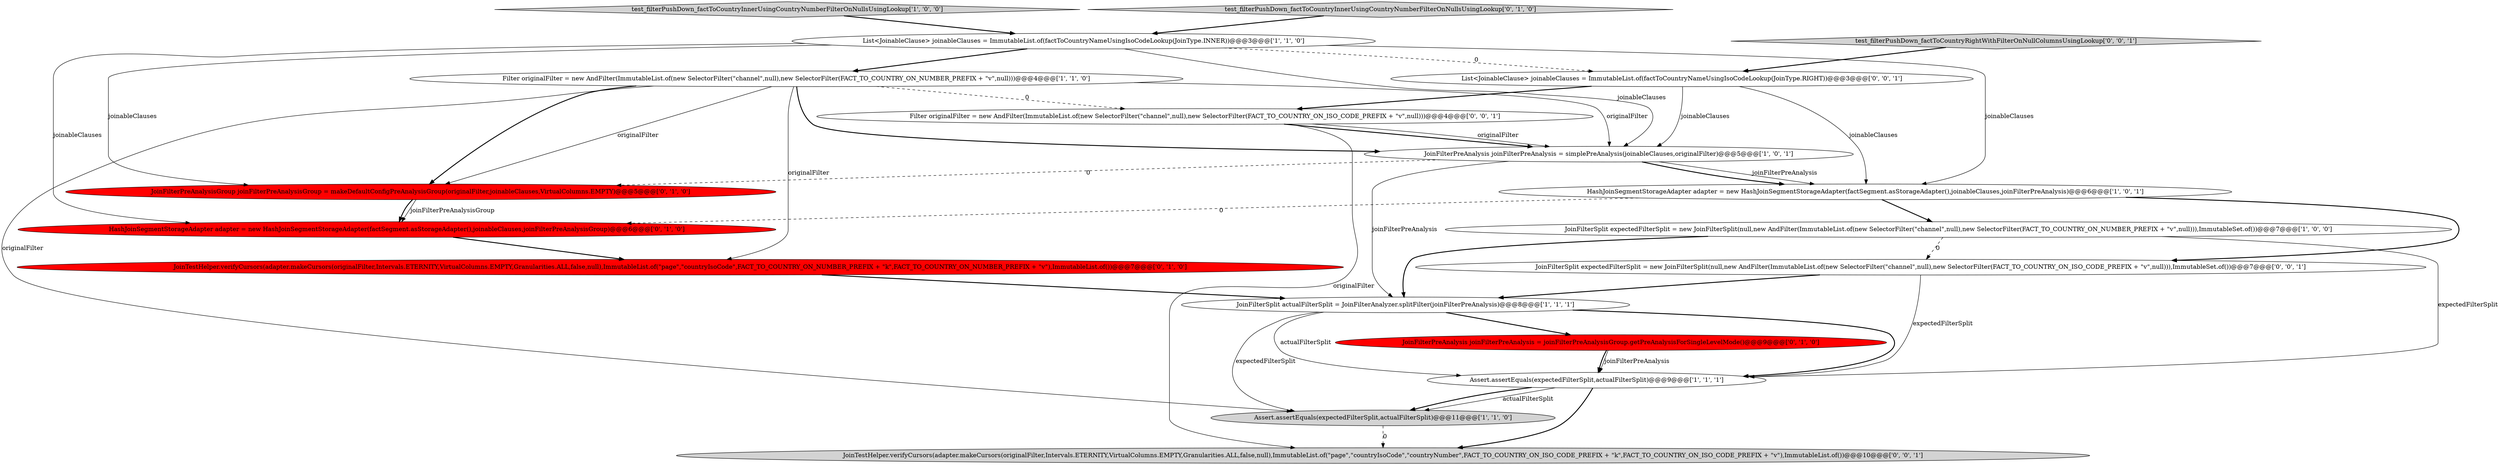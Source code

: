 digraph {
6 [style = filled, label = "List<JoinableClause> joinableClauses = ImmutableList.of(factToCountryNameUsingIsoCodeLookup(JoinType.INNER))@@@3@@@['1', '1', '0']", fillcolor = white, shape = ellipse image = "AAA0AAABBB1BBB"];
5 [style = filled, label = "test_filterPushDown_factToCountryInnerUsingCountryNumberFilterOnNullsUsingLookup['1', '0', '0']", fillcolor = lightgray, shape = diamond image = "AAA0AAABBB1BBB"];
14 [style = filled, label = "JoinTestHelper.verifyCursors(adapter.makeCursors(originalFilter,Intervals.ETERNITY,VirtualColumns.EMPTY,Granularities.ALL,false,null),ImmutableList.of(\"page\",\"countryIsoCode\",\"countryNumber\",FACT_TO_COUNTRY_ON_ISO_CODE_PREFIX + \"k\",FACT_TO_COUNTRY_ON_ISO_CODE_PREFIX + \"v\"),ImmutableList.of())@@@10@@@['0', '0', '1']", fillcolor = lightgray, shape = ellipse image = "AAA0AAABBB3BBB"];
10 [style = filled, label = "test_filterPushDown_factToCountryInnerUsingCountryNumberFilterOnNullsUsingLookup['0', '1', '0']", fillcolor = lightgray, shape = diamond image = "AAA0AAABBB2BBB"];
12 [style = filled, label = "JoinTestHelper.verifyCursors(adapter.makeCursors(originalFilter,Intervals.ETERNITY,VirtualColumns.EMPTY,Granularities.ALL,false,null),ImmutableList.of(\"page\",\"countryIsoCode\",FACT_TO_COUNTRY_ON_NUMBER_PREFIX + \"k\",FACT_TO_COUNTRY_ON_NUMBER_PREFIX + \"v\"),ImmutableList.of())@@@7@@@['0', '1', '0']", fillcolor = red, shape = ellipse image = "AAA1AAABBB2BBB"];
4 [style = filled, label = "Assert.assertEquals(expectedFilterSplit,actualFilterSplit)@@@11@@@['1', '1', '0']", fillcolor = lightgray, shape = ellipse image = "AAA0AAABBB1BBB"];
8 [style = filled, label = "HashJoinSegmentStorageAdapter adapter = new HashJoinSegmentStorageAdapter(factSegment.asStorageAdapter(),joinableClauses,joinFilterPreAnalysis)@@@6@@@['1', '0', '1']", fillcolor = white, shape = ellipse image = "AAA0AAABBB1BBB"];
15 [style = filled, label = "Filter originalFilter = new AndFilter(ImmutableList.of(new SelectorFilter(\"channel\",null),new SelectorFilter(FACT_TO_COUNTRY_ON_ISO_CODE_PREFIX + \"v\",null)))@@@4@@@['0', '0', '1']", fillcolor = white, shape = ellipse image = "AAA0AAABBB3BBB"];
1 [style = filled, label = "Assert.assertEquals(expectedFilterSplit,actualFilterSplit)@@@9@@@['1', '1', '1']", fillcolor = white, shape = ellipse image = "AAA0AAABBB1BBB"];
16 [style = filled, label = "test_filterPushDown_factToCountryRightWithFilterOnNullColumnsUsingLookup['0', '0', '1']", fillcolor = lightgray, shape = diamond image = "AAA0AAABBB3BBB"];
2 [style = filled, label = "JoinFilterPreAnalysis joinFilterPreAnalysis = simplePreAnalysis(joinableClauses,originalFilter)@@@5@@@['1', '0', '1']", fillcolor = white, shape = ellipse image = "AAA0AAABBB1BBB"];
13 [style = filled, label = "HashJoinSegmentStorageAdapter adapter = new HashJoinSegmentStorageAdapter(factSegment.asStorageAdapter(),joinableClauses,joinFilterPreAnalysisGroup)@@@6@@@['0', '1', '0']", fillcolor = red, shape = ellipse image = "AAA1AAABBB2BBB"];
11 [style = filled, label = "JoinFilterPreAnalysisGroup joinFilterPreAnalysisGroup = makeDefaultConfigPreAnalysisGroup(originalFilter,joinableClauses,VirtualColumns.EMPTY)@@@5@@@['0', '1', '0']", fillcolor = red, shape = ellipse image = "AAA1AAABBB2BBB"];
17 [style = filled, label = "List<JoinableClause> joinableClauses = ImmutableList.of(factToCountryNameUsingIsoCodeLookup(JoinType.RIGHT))@@@3@@@['0', '0', '1']", fillcolor = white, shape = ellipse image = "AAA0AAABBB3BBB"];
0 [style = filled, label = "Filter originalFilter = new AndFilter(ImmutableList.of(new SelectorFilter(\"channel\",null),new SelectorFilter(FACT_TO_COUNTRY_ON_NUMBER_PREFIX + \"v\",null)))@@@4@@@['1', '1', '0']", fillcolor = white, shape = ellipse image = "AAA0AAABBB1BBB"];
9 [style = filled, label = "JoinFilterPreAnalysis joinFilterPreAnalysis = joinFilterPreAnalysisGroup.getPreAnalysisForSingleLevelMode()@@@9@@@['0', '1', '0']", fillcolor = red, shape = ellipse image = "AAA1AAABBB2BBB"];
18 [style = filled, label = "JoinFilterSplit expectedFilterSplit = new JoinFilterSplit(null,new AndFilter(ImmutableList.of(new SelectorFilter(\"channel\",null),new SelectorFilter(FACT_TO_COUNTRY_ON_ISO_CODE_PREFIX + \"v\",null))),ImmutableSet.of())@@@7@@@['0', '0', '1']", fillcolor = white, shape = ellipse image = "AAA0AAABBB3BBB"];
7 [style = filled, label = "JoinFilterSplit expectedFilterSplit = new JoinFilterSplit(null,new AndFilter(ImmutableList.of(new SelectorFilter(\"channel\",null),new SelectorFilter(FACT_TO_COUNTRY_ON_NUMBER_PREFIX + \"v\",null))),ImmutableSet.of())@@@7@@@['1', '0', '0']", fillcolor = white, shape = ellipse image = "AAA0AAABBB1BBB"];
3 [style = filled, label = "JoinFilterSplit actualFilterSplit = JoinFilterAnalyzer.splitFilter(joinFilterPreAnalysis)@@@8@@@['1', '1', '1']", fillcolor = white, shape = ellipse image = "AAA0AAABBB1BBB"];
1->4 [style = solid, label="actualFilterSplit"];
18->3 [style = bold, label=""];
1->4 [style = bold, label=""];
15->2 [style = bold, label=""];
17->8 [style = solid, label="joinableClauses"];
7->18 [style = dashed, label="0"];
3->1 [style = bold, label=""];
2->8 [style = solid, label="joinFilterPreAnalysis"];
8->18 [style = bold, label=""];
6->11 [style = solid, label="joinableClauses"];
0->2 [style = bold, label=""];
2->3 [style = solid, label="joinFilterPreAnalysis"];
9->1 [style = solid, label="joinFilterPreAnalysis"];
0->2 [style = solid, label="originalFilter"];
0->12 [style = solid, label="originalFilter"];
0->11 [style = bold, label=""];
18->1 [style = solid, label="expectedFilterSplit"];
3->4 [style = solid, label="expectedFilterSplit"];
0->15 [style = dashed, label="0"];
6->17 [style = dashed, label="0"];
6->0 [style = bold, label=""];
6->13 [style = solid, label="joinableClauses"];
16->17 [style = bold, label=""];
15->2 [style = solid, label="originalFilter"];
3->1 [style = solid, label="actualFilterSplit"];
10->6 [style = bold, label=""];
7->3 [style = bold, label=""];
8->7 [style = bold, label=""];
8->13 [style = dashed, label="0"];
3->9 [style = bold, label=""];
11->13 [style = solid, label="joinFilterPreAnalysisGroup"];
6->2 [style = solid, label="joinableClauses"];
13->12 [style = bold, label=""];
5->6 [style = bold, label=""];
0->11 [style = solid, label="originalFilter"];
11->13 [style = bold, label=""];
7->1 [style = solid, label="expectedFilterSplit"];
15->14 [style = solid, label="originalFilter"];
17->15 [style = bold, label=""];
2->11 [style = dashed, label="0"];
1->14 [style = bold, label=""];
4->14 [style = dashed, label="0"];
12->3 [style = bold, label=""];
9->1 [style = bold, label=""];
6->8 [style = solid, label="joinableClauses"];
0->4 [style = solid, label="originalFilter"];
2->8 [style = bold, label=""];
17->2 [style = solid, label="joinableClauses"];
}
